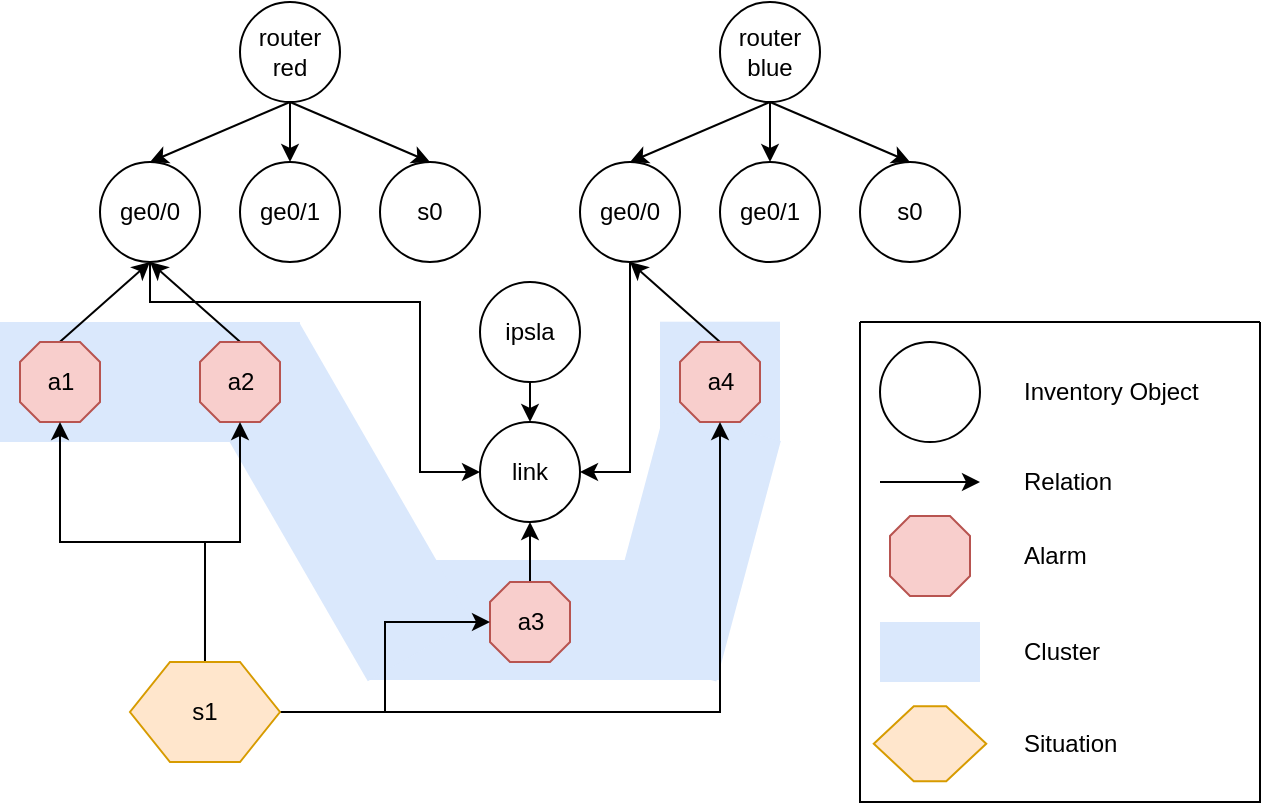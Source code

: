 <mxfile version="20.3.0" type="device"><diagram id="R8fIsO0L7s2Woqfszged" name="Page-1"><mxGraphModel dx="1149" dy="876" grid="1" gridSize="10" guides="1" tooltips="1" connect="1" arrows="1" fold="1" page="1" pageScale="1" pageWidth="850" pageHeight="1100" math="0" shadow="0"><root><mxCell id="0"/><mxCell id="1" parent="0"/><mxCell id="QdDcS_dgXA-jWjG45yJf-73" value="" style="rounded=0;whiteSpace=wrap;html=1;fillColor=#dae8fc;strokeColor=none;glass=0;" vertex="1" parent="1"><mxGeometry x="360" y="329.85" width="60" height="60" as="geometry"/></mxCell><mxCell id="QdDcS_dgXA-jWjG45yJf-72" value="" style="rounded=0;whiteSpace=wrap;html=1;fillColor=#dae8fc;strokeColor=none;glass=0;rotation=-75;" vertex="1" parent="1"><mxGeometry x="313.07" y="411.81" width="124.5" height="60" as="geometry"/></mxCell><mxCell id="QdDcS_dgXA-jWjG45yJf-71" value="" style="rounded=0;whiteSpace=wrap;html=1;fillColor=#dae8fc;strokeColor=none;glass=0;" vertex="1" parent="1"><mxGeometry x="214" y="449" width="176" height="60" as="geometry"/></mxCell><mxCell id="QdDcS_dgXA-jWjG45yJf-70" value="" style="rounded=0;whiteSpace=wrap;html=1;fillColor=#dae8fc;strokeColor=none;glass=0;rotation=60;" vertex="1" parent="1"><mxGeometry x="110.31" y="389.85" width="172.75" height="60" as="geometry"/></mxCell><mxCell id="QdDcS_dgXA-jWjG45yJf-69" value="" style="rounded=0;whiteSpace=wrap;html=1;fillColor=#dae8fc;strokeColor=none;glass=0;" vertex="1" parent="1"><mxGeometry x="30" y="330" width="150" height="60" as="geometry"/></mxCell><mxCell id="QdDcS_dgXA-jWjG45yJf-6" style="rounded=0;orthogonalLoop=1;jettySize=auto;html=1;exitX=0.5;exitY=1;exitDx=0;exitDy=0;entryX=0.5;entryY=0;entryDx=0;entryDy=0;" edge="1" parent="1" source="QdDcS_dgXA-jWjG45yJf-1" target="QdDcS_dgXA-jWjG45yJf-3"><mxGeometry relative="1" as="geometry"/></mxCell><mxCell id="QdDcS_dgXA-jWjG45yJf-7" style="edgeStyle=none;rounded=0;orthogonalLoop=1;jettySize=auto;html=1;exitX=0.5;exitY=1;exitDx=0;exitDy=0;entryX=0.5;entryY=0;entryDx=0;entryDy=0;" edge="1" parent="1" source="QdDcS_dgXA-jWjG45yJf-1" target="QdDcS_dgXA-jWjG45yJf-4"><mxGeometry relative="1" as="geometry"/></mxCell><mxCell id="QdDcS_dgXA-jWjG45yJf-8" style="edgeStyle=none;rounded=0;orthogonalLoop=1;jettySize=auto;html=1;exitX=0.5;exitY=1;exitDx=0;exitDy=0;entryX=0.5;entryY=0;entryDx=0;entryDy=0;" edge="1" parent="1" source="QdDcS_dgXA-jWjG45yJf-1" target="QdDcS_dgXA-jWjG45yJf-5"><mxGeometry relative="1" as="geometry"/></mxCell><mxCell id="QdDcS_dgXA-jWjG45yJf-1" value="router&lt;br&gt;red" style="ellipse;whiteSpace=wrap;html=1;aspect=fixed;" vertex="1" parent="1"><mxGeometry x="150" y="170" width="50" height="50" as="geometry"/></mxCell><mxCell id="QdDcS_dgXA-jWjG45yJf-13" style="edgeStyle=none;rounded=0;orthogonalLoop=1;jettySize=auto;html=1;exitX=0.5;exitY=1;exitDx=0;exitDy=0;entryX=0.5;entryY=0;entryDx=0;entryDy=0;" edge="1" parent="1" source="QdDcS_dgXA-jWjG45yJf-2" target="QdDcS_dgXA-jWjG45yJf-10"><mxGeometry relative="1" as="geometry"/></mxCell><mxCell id="QdDcS_dgXA-jWjG45yJf-14" style="edgeStyle=none;rounded=0;orthogonalLoop=1;jettySize=auto;html=1;exitX=0.5;exitY=1;exitDx=0;exitDy=0;entryX=0.5;entryY=0;entryDx=0;entryDy=0;" edge="1" parent="1" source="QdDcS_dgXA-jWjG45yJf-2" target="QdDcS_dgXA-jWjG45yJf-11"><mxGeometry relative="1" as="geometry"/></mxCell><mxCell id="QdDcS_dgXA-jWjG45yJf-15" style="edgeStyle=none;rounded=0;orthogonalLoop=1;jettySize=auto;html=1;exitX=0.5;exitY=1;exitDx=0;exitDy=0;entryX=0.5;entryY=0;entryDx=0;entryDy=0;" edge="1" parent="1" source="QdDcS_dgXA-jWjG45yJf-2" target="QdDcS_dgXA-jWjG45yJf-12"><mxGeometry relative="1" as="geometry"/></mxCell><mxCell id="QdDcS_dgXA-jWjG45yJf-2" value="router&lt;br&gt;blue" style="ellipse;whiteSpace=wrap;html=1;aspect=fixed;" vertex="1" parent="1"><mxGeometry x="390" y="170" width="50" height="50" as="geometry"/></mxCell><mxCell id="QdDcS_dgXA-jWjG45yJf-22" style="edgeStyle=orthogonalEdgeStyle;rounded=0;orthogonalLoop=1;jettySize=auto;html=1;exitX=0.5;exitY=1;exitDx=0;exitDy=0;entryX=0;entryY=0.5;entryDx=0;entryDy=0;" edge="1" parent="1" source="QdDcS_dgXA-jWjG45yJf-3" target="QdDcS_dgXA-jWjG45yJf-20"><mxGeometry relative="1" as="geometry"><Array as="points"><mxPoint x="105" y="320"/><mxPoint x="240" y="320"/><mxPoint x="240" y="405"/></Array></mxGeometry></mxCell><mxCell id="QdDcS_dgXA-jWjG45yJf-36" style="rounded=0;orthogonalLoop=1;jettySize=auto;html=1;elbow=vertical;entryX=0.5;entryY=1;entryDx=0;entryDy=0;exitX=0.5;exitY=-0.004;exitDx=0;exitDy=0;exitPerimeter=0;" edge="1" parent="1" source="QdDcS_dgXA-jWjG45yJf-30" target="QdDcS_dgXA-jWjG45yJf-3"><mxGeometry relative="1" as="geometry"/></mxCell><mxCell id="QdDcS_dgXA-jWjG45yJf-37" style="edgeStyle=none;rounded=0;orthogonalLoop=1;jettySize=auto;html=1;exitX=0.5;exitY=-0.004;exitDx=0;exitDy=0;entryX=0.5;entryY=1;entryDx=0;entryDy=0;elbow=vertical;exitPerimeter=0;" edge="1" parent="1" source="QdDcS_dgXA-jWjG45yJf-31" target="QdDcS_dgXA-jWjG45yJf-3"><mxGeometry relative="1" as="geometry"/></mxCell><mxCell id="QdDcS_dgXA-jWjG45yJf-3" value="ge0/0" style="ellipse;whiteSpace=wrap;html=1;aspect=fixed;" vertex="1" parent="1"><mxGeometry x="80" y="250" width="50" height="50" as="geometry"/></mxCell><mxCell id="QdDcS_dgXA-jWjG45yJf-4" value="ge0/1" style="ellipse;whiteSpace=wrap;html=1;aspect=fixed;" vertex="1" parent="1"><mxGeometry x="150" y="250" width="50" height="50" as="geometry"/></mxCell><mxCell id="QdDcS_dgXA-jWjG45yJf-5" value="s0" style="ellipse;whiteSpace=wrap;html=1;aspect=fixed;" vertex="1" parent="1"><mxGeometry x="220" y="250" width="50" height="50" as="geometry"/></mxCell><mxCell id="QdDcS_dgXA-jWjG45yJf-24" style="edgeStyle=orthogonalEdgeStyle;rounded=0;orthogonalLoop=1;jettySize=auto;elbow=vertical;html=1;exitX=0.5;exitY=1;exitDx=0;exitDy=0;entryX=1;entryY=0.5;entryDx=0;entryDy=0;" edge="1" parent="1" source="QdDcS_dgXA-jWjG45yJf-10" target="QdDcS_dgXA-jWjG45yJf-20"><mxGeometry relative="1" as="geometry"/></mxCell><mxCell id="QdDcS_dgXA-jWjG45yJf-41" style="edgeStyle=none;rounded=0;orthogonalLoop=1;jettySize=auto;html=1;exitX=0.5;exitY=0;exitDx=0;exitDy=0;entryX=0.5;entryY=1;entryDx=0;entryDy=0;elbow=vertical;exitPerimeter=0;" edge="1" parent="1" source="QdDcS_dgXA-jWjG45yJf-40" target="QdDcS_dgXA-jWjG45yJf-10"><mxGeometry relative="1" as="geometry"/></mxCell><mxCell id="QdDcS_dgXA-jWjG45yJf-10" value="ge0/0" style="ellipse;whiteSpace=wrap;html=1;aspect=fixed;" vertex="1" parent="1"><mxGeometry x="320" y="250" width="50" height="50" as="geometry"/></mxCell><mxCell id="QdDcS_dgXA-jWjG45yJf-11" value="ge0/1" style="ellipse;whiteSpace=wrap;html=1;aspect=fixed;" vertex="1" parent="1"><mxGeometry x="390" y="250" width="50" height="50" as="geometry"/></mxCell><mxCell id="QdDcS_dgXA-jWjG45yJf-12" value="s0" style="ellipse;whiteSpace=wrap;html=1;aspect=fixed;" vertex="1" parent="1"><mxGeometry x="460" y="250" width="50" height="50" as="geometry"/></mxCell><mxCell id="QdDcS_dgXA-jWjG45yJf-21" style="edgeStyle=none;rounded=0;orthogonalLoop=1;jettySize=auto;html=1;exitX=0.5;exitY=1;exitDx=0;exitDy=0;entryX=0.5;entryY=0;entryDx=0;entryDy=0;" edge="1" parent="1" source="QdDcS_dgXA-jWjG45yJf-19" target="QdDcS_dgXA-jWjG45yJf-20"><mxGeometry relative="1" as="geometry"/></mxCell><mxCell id="QdDcS_dgXA-jWjG45yJf-19" value="ipsla" style="ellipse;whiteSpace=wrap;html=1;aspect=fixed;" vertex="1" parent="1"><mxGeometry x="270" y="310" width="50" height="50" as="geometry"/></mxCell><mxCell id="QdDcS_dgXA-jWjG45yJf-39" style="edgeStyle=none;rounded=0;orthogonalLoop=1;jettySize=auto;html=1;elbow=vertical;entryX=0.5;entryY=1;entryDx=0;entryDy=0;" edge="1" parent="1" source="QdDcS_dgXA-jWjG45yJf-38" target="QdDcS_dgXA-jWjG45yJf-20"><mxGeometry relative="1" as="geometry"/></mxCell><mxCell id="QdDcS_dgXA-jWjG45yJf-20" value="link" style="ellipse;whiteSpace=wrap;html=1;aspect=fixed;" vertex="1" parent="1"><mxGeometry x="270" y="380" width="50" height="50" as="geometry"/></mxCell><mxCell id="QdDcS_dgXA-jWjG45yJf-25" value="" style="swimlane;startSize=0;" vertex="1" parent="1"><mxGeometry x="460" y="330" width="200" height="240" as="geometry"><mxRectangle x="410" y="320" width="50" height="40" as="alternateBounds"/></mxGeometry></mxCell><mxCell id="QdDcS_dgXA-jWjG45yJf-26" value="" style="ellipse;whiteSpace=wrap;html=1;aspect=fixed;" vertex="1" parent="QdDcS_dgXA-jWjG45yJf-25"><mxGeometry x="10" y="10" width="50" height="50" as="geometry"/></mxCell><mxCell id="QdDcS_dgXA-jWjG45yJf-27" value="Inventory Object" style="text;html=1;strokeColor=none;fillColor=none;align=left;verticalAlign=middle;whiteSpace=wrap;rounded=0;" vertex="1" parent="QdDcS_dgXA-jWjG45yJf-25"><mxGeometry x="80" y="20" width="100" height="30" as="geometry"/></mxCell><mxCell id="QdDcS_dgXA-jWjG45yJf-28" value="" style="endArrow=classic;html=1;rounded=0;elbow=vertical;" edge="1" parent="QdDcS_dgXA-jWjG45yJf-25"><mxGeometry width="50" height="50" relative="1" as="geometry"><mxPoint x="10" y="80" as="sourcePoint"/><mxPoint x="60" y="80" as="targetPoint"/></mxGeometry></mxCell><mxCell id="QdDcS_dgXA-jWjG45yJf-29" value="Relation" style="text;html=1;strokeColor=none;fillColor=none;align=left;verticalAlign=middle;whiteSpace=wrap;rounded=0;" vertex="1" parent="QdDcS_dgXA-jWjG45yJf-25"><mxGeometry x="80" y="65" width="100" height="30" as="geometry"/></mxCell><mxCell id="QdDcS_dgXA-jWjG45yJf-74" value="" style="verticalLabelPosition=middle;verticalAlign=middle;html=1;shape=mxgraph.basic.polygon;polyCoords=[[0.25,0],[0.75,0],[1,0.25],[1,0.75],[0.75,1],[0.25,1],[0,0.75],[0,0.25]];polyline=0;labelPosition=center;align=center;fillColor=#f8cecc;strokeColor=#b85450;aspect=fixed;" vertex="1" parent="QdDcS_dgXA-jWjG45yJf-25"><mxGeometry x="15" y="97" width="40" height="40" as="geometry"/></mxCell><mxCell id="QdDcS_dgXA-jWjG45yJf-75" value="Alarm" style="text;html=1;strokeColor=none;fillColor=none;align=left;verticalAlign=middle;whiteSpace=wrap;rounded=0;" vertex="1" parent="QdDcS_dgXA-jWjG45yJf-25"><mxGeometry x="80" y="102" width="100" height="30" as="geometry"/></mxCell><mxCell id="QdDcS_dgXA-jWjG45yJf-76" value="" style="rounded=0;whiteSpace=wrap;html=1;fillColor=#dae8fc;strokeColor=none;glass=0;" vertex="1" parent="QdDcS_dgXA-jWjG45yJf-25"><mxGeometry x="10" y="150" width="50" height="30" as="geometry"/></mxCell><mxCell id="QdDcS_dgXA-jWjG45yJf-77" value="Cluster" style="text;html=1;strokeColor=none;fillColor=none;align=left;verticalAlign=middle;whiteSpace=wrap;rounded=0;" vertex="1" parent="QdDcS_dgXA-jWjG45yJf-25"><mxGeometry x="80" y="150" width="100" height="30" as="geometry"/></mxCell><mxCell id="QdDcS_dgXA-jWjG45yJf-83" value="" style="shape=hexagon;perimeter=hexagonPerimeter2;whiteSpace=wrap;html=1;fixedSize=1;glass=0;aspect=fixed;fillColor=#ffe6cc;strokeColor=#d79b00;" vertex="1" parent="QdDcS_dgXA-jWjG45yJf-25"><mxGeometry x="6.88" y="192.09" width="56.25" height="37.5" as="geometry"/></mxCell><mxCell id="QdDcS_dgXA-jWjG45yJf-84" value="Situation" style="text;html=1;strokeColor=none;fillColor=none;align=left;verticalAlign=middle;whiteSpace=wrap;rounded=0;" vertex="1" parent="QdDcS_dgXA-jWjG45yJf-25"><mxGeometry x="80" y="195.84" width="100" height="30" as="geometry"/></mxCell><mxCell id="QdDcS_dgXA-jWjG45yJf-30" value="a1&lt;br&gt;" style="verticalLabelPosition=middle;verticalAlign=middle;html=1;shape=mxgraph.basic.polygon;polyCoords=[[0.25,0],[0.75,0],[1,0.25],[1,0.75],[0.75,1],[0.25,1],[0,0.75],[0,0.25]];polyline=0;labelPosition=center;align=center;fillColor=#f8cecc;strokeColor=#b85450;aspect=fixed;" vertex="1" parent="1"><mxGeometry x="40" y="340" width="40" height="40" as="geometry"/></mxCell><mxCell id="QdDcS_dgXA-jWjG45yJf-31" value="a2" style="verticalLabelPosition=middle;verticalAlign=middle;html=1;shape=mxgraph.basic.polygon;polyCoords=[[0.25,0],[0.75,0],[1,0.25],[1,0.75],[0.75,1],[0.25,1],[0,0.75],[0,0.25]];polyline=0;labelPosition=center;align=center;fillColor=#f8cecc;strokeColor=#b85450;aspect=fixed;" vertex="1" parent="1"><mxGeometry x="130" y="340" width="40" height="40" as="geometry"/></mxCell><mxCell id="QdDcS_dgXA-jWjG45yJf-38" value="a3" style="verticalLabelPosition=middle;verticalAlign=middle;html=1;shape=mxgraph.basic.polygon;polyCoords=[[0.25,0],[0.75,0],[1,0.25],[1,0.75],[0.75,1],[0.25,1],[0,0.75],[0,0.25]];polyline=0;labelPosition=center;align=center;fillColor=#f8cecc;strokeColor=#b85450;aspect=fixed;" vertex="1" parent="1"><mxGeometry x="275" y="460" width="40" height="40" as="geometry"/></mxCell><mxCell id="QdDcS_dgXA-jWjG45yJf-40" value="a4" style="verticalLabelPosition=middle;verticalAlign=middle;html=1;shape=mxgraph.basic.polygon;polyCoords=[[0.25,0],[0.75,0],[1,0.25],[1,0.75],[0.75,1],[0.25,1],[0,0.75],[0,0.25]];polyline=0;labelPosition=center;align=center;fillColor=#f8cecc;strokeColor=#b85450;aspect=fixed;" vertex="1" parent="1"><mxGeometry x="370" y="340" width="40" height="40" as="geometry"/></mxCell><mxCell id="QdDcS_dgXA-jWjG45yJf-79" style="edgeStyle=orthogonalEdgeStyle;rounded=0;orthogonalLoop=1;jettySize=auto;html=1;exitX=0.5;exitY=0;exitDx=0;exitDy=0;fillColor=#6666FF;elbow=vertical;entryX=0.5;entryY=1;entryDx=0;entryDy=0;entryPerimeter=0;" edge="1" parent="1" source="QdDcS_dgXA-jWjG45yJf-78" target="QdDcS_dgXA-jWjG45yJf-30"><mxGeometry relative="1" as="geometry"/></mxCell><mxCell id="QdDcS_dgXA-jWjG45yJf-80" style="edgeStyle=orthogonalEdgeStyle;rounded=0;orthogonalLoop=1;jettySize=auto;html=1;exitX=0.5;exitY=0;exitDx=0;exitDy=0;fillColor=#6666FF;elbow=vertical;" edge="1" parent="1" source="QdDcS_dgXA-jWjG45yJf-78" target="QdDcS_dgXA-jWjG45yJf-31"><mxGeometry relative="1" as="geometry"/></mxCell><mxCell id="QdDcS_dgXA-jWjG45yJf-81" style="edgeStyle=orthogonalEdgeStyle;rounded=0;orthogonalLoop=1;jettySize=auto;html=1;exitX=1;exitY=0.5;exitDx=0;exitDy=0;fillColor=#6666FF;elbow=vertical;" edge="1" parent="1" source="QdDcS_dgXA-jWjG45yJf-78" target="QdDcS_dgXA-jWjG45yJf-38"><mxGeometry relative="1" as="geometry"/></mxCell><mxCell id="QdDcS_dgXA-jWjG45yJf-82" style="edgeStyle=orthogonalEdgeStyle;rounded=0;orthogonalLoop=1;jettySize=auto;html=1;exitX=1;exitY=0.5;exitDx=0;exitDy=0;fillColor=#6666FF;elbow=vertical;" edge="1" parent="1" source="QdDcS_dgXA-jWjG45yJf-78" target="QdDcS_dgXA-jWjG45yJf-40"><mxGeometry relative="1" as="geometry"/></mxCell><mxCell id="QdDcS_dgXA-jWjG45yJf-78" value="s1" style="shape=hexagon;perimeter=hexagonPerimeter2;whiteSpace=wrap;html=1;fixedSize=1;glass=0;aspect=fixed;fillColor=#ffe6cc;strokeColor=#d79b00;" vertex="1" parent="1"><mxGeometry x="94.99" y="500" width="75.01" height="50" as="geometry"/></mxCell></root></mxGraphModel></diagram></mxfile>